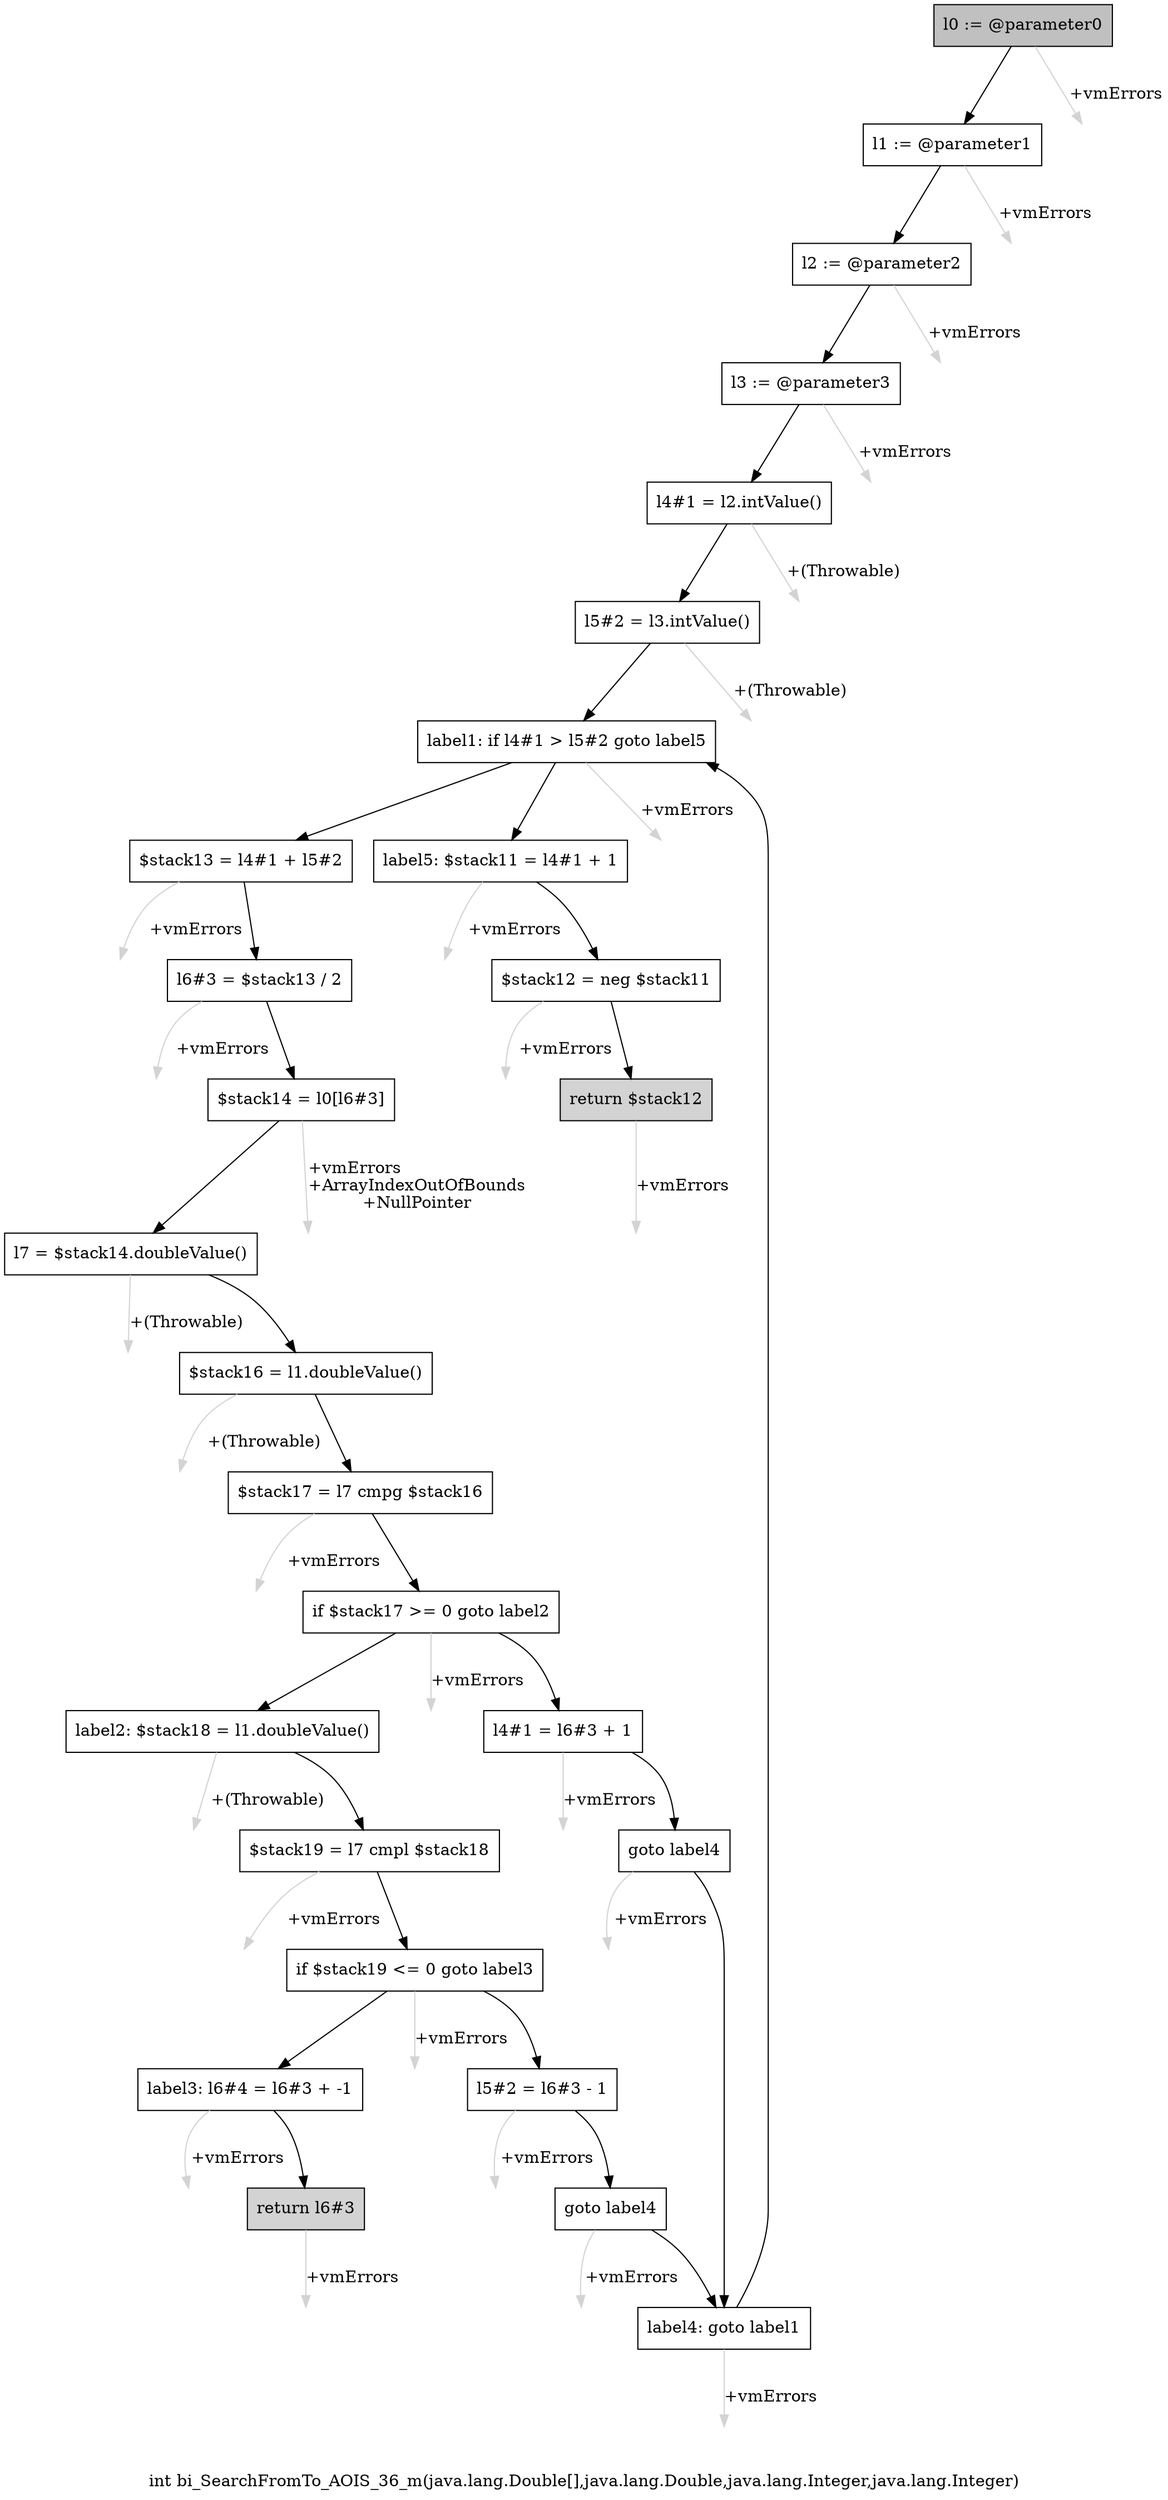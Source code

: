 digraph "int bi_SearchFromTo_AOIS_36_m(java.lang.Double[],java.lang.Double,java.lang.Integer,java.lang.Integer)" {
    label="int bi_SearchFromTo_AOIS_36_m(java.lang.Double[],java.lang.Double,java.lang.Integer,java.lang.Integer)";
    node [shape=box];
    "0" [style=filled,fillcolor=gray,label="l0 := @parameter0",];
    "1" [label="l1 := @parameter1",];
    "0"->"1" [color=black,];
    "27" [style=invis,label="Esc",];
    "0"->"27" [color=lightgray,label="\l+vmErrors",];
    "2" [label="l2 := @parameter2",];
    "1"->"2" [color=black,];
    "28" [style=invis,label="Esc",];
    "1"->"28" [color=lightgray,label="\l+vmErrors",];
    "3" [label="l3 := @parameter3",];
    "2"->"3" [color=black,];
    "29" [style=invis,label="Esc",];
    "2"->"29" [color=lightgray,label="\l+vmErrors",];
    "4" [label="l4#1 = l2.intValue()",];
    "3"->"4" [color=black,];
    "30" [style=invis,label="Esc",];
    "3"->"30" [color=lightgray,label="\l+vmErrors",];
    "5" [label="l5#2 = l3.intValue()",];
    "4"->"5" [color=black,];
    "31" [style=invis,label="Esc",];
    "4"->"31" [color=lightgray,label="\l+(Throwable)",];
    "6" [label="label1: if l4#1 > l5#2 goto label5",];
    "5"->"6" [color=black,];
    "32" [style=invis,label="Esc",];
    "5"->"32" [color=lightgray,label="\l+(Throwable)",];
    "7" [label="$stack13 = l4#1 + l5#2",];
    "6"->"7" [color=black,];
    "24" [label="label5: $stack11 = l4#1 + 1",];
    "6"->"24" [color=black,];
    "33" [style=invis,label="Esc",];
    "6"->"33" [color=lightgray,label="\l+vmErrors",];
    "8" [label="l6#3 = $stack13 / 2",];
    "7"->"8" [color=black,];
    "34" [style=invis,label="Esc",];
    "7"->"34" [color=lightgray,label="\l+vmErrors",];
    "9" [label="$stack14 = l0[l6#3]",];
    "8"->"9" [color=black,];
    "35" [style=invis,label="Esc",];
    "8"->"35" [color=lightgray,label="\l+vmErrors",];
    "10" [label="l7 = $stack14.doubleValue()",];
    "9"->"10" [color=black,];
    "36" [style=invis,label="Esc",];
    "9"->"36" [color=lightgray,label="\l+vmErrors\l+ArrayIndexOutOfBounds\l+NullPointer",];
    "11" [label="$stack16 = l1.doubleValue()",];
    "10"->"11" [color=black,];
    "37" [style=invis,label="Esc",];
    "10"->"37" [color=lightgray,label="\l+(Throwable)",];
    "12" [label="$stack17 = l7 cmpg $stack16",];
    "11"->"12" [color=black,];
    "38" [style=invis,label="Esc",];
    "11"->"38" [color=lightgray,label="\l+(Throwable)",];
    "13" [label="if $stack17 >= 0 goto label2",];
    "12"->"13" [color=black,];
    "39" [style=invis,label="Esc",];
    "12"->"39" [color=lightgray,label="\l+vmErrors",];
    "14" [label="l4#1 = l6#3 + 1",];
    "13"->"14" [color=black,];
    "16" [label="label2: $stack18 = l1.doubleValue()",];
    "13"->"16" [color=black,];
    "40" [style=invis,label="Esc",];
    "13"->"40" [color=lightgray,label="\l+vmErrors",];
    "15" [label="goto label4",];
    "14"->"15" [color=black,];
    "41" [style=invis,label="Esc",];
    "14"->"41" [color=lightgray,label="\l+vmErrors",];
    "23" [label="label4: goto label1",];
    "15"->"23" [color=black,];
    "42" [style=invis,label="Esc",];
    "15"->"42" [color=lightgray,label="\l+vmErrors",];
    "17" [label="$stack19 = l7 cmpl $stack18",];
    "16"->"17" [color=black,];
    "43" [style=invis,label="Esc",];
    "16"->"43" [color=lightgray,label="\l+(Throwable)",];
    "18" [label="if $stack19 <= 0 goto label3",];
    "17"->"18" [color=black,];
    "44" [style=invis,label="Esc",];
    "17"->"44" [color=lightgray,label="\l+vmErrors",];
    "19" [label="l5#2 = l6#3 - 1",];
    "18"->"19" [color=black,];
    "21" [label="label3: l6#4 = l6#3 + -1",];
    "18"->"21" [color=black,];
    "45" [style=invis,label="Esc",];
    "18"->"45" [color=lightgray,label="\l+vmErrors",];
    "20" [label="goto label4",];
    "19"->"20" [color=black,];
    "46" [style=invis,label="Esc",];
    "19"->"46" [color=lightgray,label="\l+vmErrors",];
    "20"->"23" [color=black,];
    "47" [style=invis,label="Esc",];
    "20"->"47" [color=lightgray,label="\l+vmErrors",];
    "22" [style=filled,fillcolor=lightgray,label="return l6#3",];
    "21"->"22" [color=black,];
    "48" [style=invis,label="Esc",];
    "21"->"48" [color=lightgray,label="\l+vmErrors",];
    "49" [style=invis,label="Esc",];
    "22"->"49" [color=lightgray,label="\l+vmErrors",];
    "23"->"6" [color=black,];
    "50" [style=invis,label="Esc",];
    "23"->"50" [color=lightgray,label="\l+vmErrors",];
    "25" [label="$stack12 = neg $stack11",];
    "24"->"25" [color=black,];
    "51" [style=invis,label="Esc",];
    "24"->"51" [color=lightgray,label="\l+vmErrors",];
    "26" [style=filled,fillcolor=lightgray,label="return $stack12",];
    "25"->"26" [color=black,];
    "52" [style=invis,label="Esc",];
    "25"->"52" [color=lightgray,label="\l+vmErrors",];
    "53" [style=invis,label="Esc",];
    "26"->"53" [color=lightgray,label="\l+vmErrors",];
}
